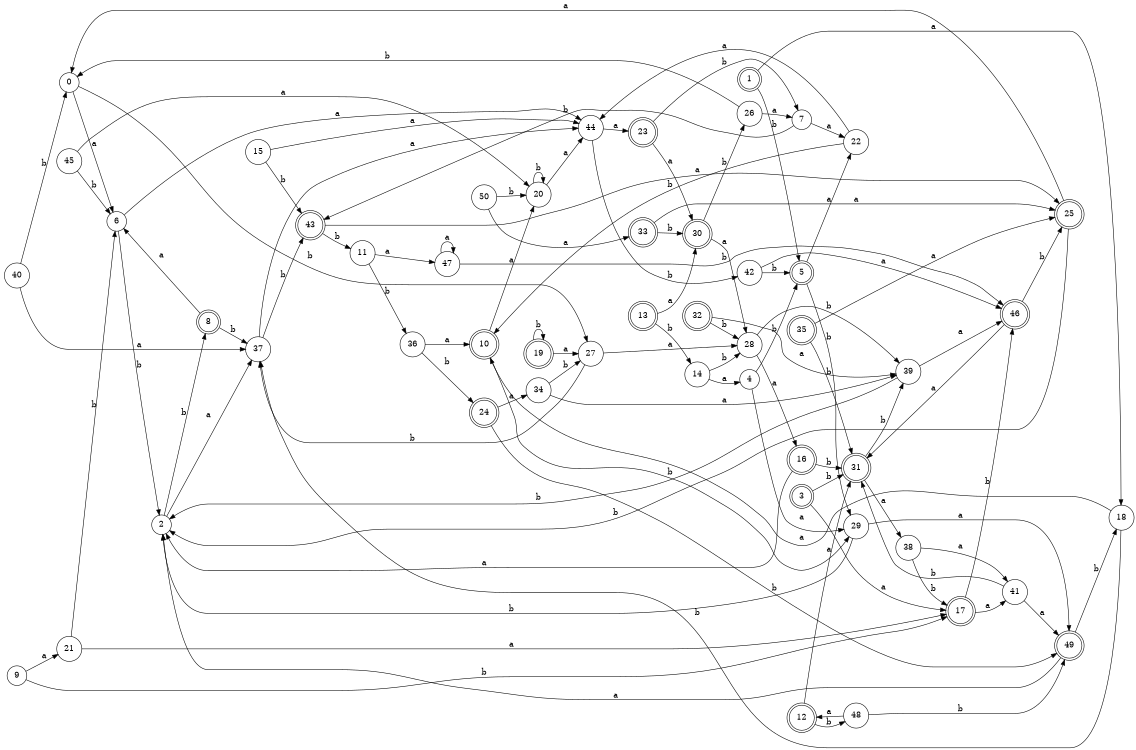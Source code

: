 digraph n41_6 {
__start0 [label="" shape="none"];

rankdir=LR;
size="8,5";

s0 [style="filled", color="black", fillcolor="white" shape="circle", label="0"];
s1 [style="rounded,filled", color="black", fillcolor="white" shape="doublecircle", label="1"];
s2 [style="filled", color="black", fillcolor="white" shape="circle", label="2"];
s3 [style="rounded,filled", color="black", fillcolor="white" shape="doublecircle", label="3"];
s4 [style="filled", color="black", fillcolor="white" shape="circle", label="4"];
s5 [style="rounded,filled", color="black", fillcolor="white" shape="doublecircle", label="5"];
s6 [style="filled", color="black", fillcolor="white" shape="circle", label="6"];
s7 [style="filled", color="black", fillcolor="white" shape="circle", label="7"];
s8 [style="rounded,filled", color="black", fillcolor="white" shape="doublecircle", label="8"];
s9 [style="filled", color="black", fillcolor="white" shape="circle", label="9"];
s10 [style="rounded,filled", color="black", fillcolor="white" shape="doublecircle", label="10"];
s11 [style="filled", color="black", fillcolor="white" shape="circle", label="11"];
s12 [style="rounded,filled", color="black", fillcolor="white" shape="doublecircle", label="12"];
s13 [style="rounded,filled", color="black", fillcolor="white" shape="doublecircle", label="13"];
s14 [style="filled", color="black", fillcolor="white" shape="circle", label="14"];
s15 [style="filled", color="black", fillcolor="white" shape="circle", label="15"];
s16 [style="rounded,filled", color="black", fillcolor="white" shape="doublecircle", label="16"];
s17 [style="rounded,filled", color="black", fillcolor="white" shape="doublecircle", label="17"];
s18 [style="filled", color="black", fillcolor="white" shape="circle", label="18"];
s19 [style="rounded,filled", color="black", fillcolor="white" shape="doublecircle", label="19"];
s20 [style="filled", color="black", fillcolor="white" shape="circle", label="20"];
s21 [style="filled", color="black", fillcolor="white" shape="circle", label="21"];
s22 [style="filled", color="black", fillcolor="white" shape="circle", label="22"];
s23 [style="rounded,filled", color="black", fillcolor="white" shape="doublecircle", label="23"];
s24 [style="rounded,filled", color="black", fillcolor="white" shape="doublecircle", label="24"];
s25 [style="rounded,filled", color="black", fillcolor="white" shape="doublecircle", label="25"];
s26 [style="filled", color="black", fillcolor="white" shape="circle", label="26"];
s27 [style="filled", color="black", fillcolor="white" shape="circle", label="27"];
s28 [style="filled", color="black", fillcolor="white" shape="circle", label="28"];
s29 [style="filled", color="black", fillcolor="white" shape="circle", label="29"];
s30 [style="rounded,filled", color="black", fillcolor="white" shape="doublecircle", label="30"];
s31 [style="rounded,filled", color="black", fillcolor="white" shape="doublecircle", label="31"];
s32 [style="rounded,filled", color="black", fillcolor="white" shape="doublecircle", label="32"];
s33 [style="rounded,filled", color="black", fillcolor="white" shape="doublecircle", label="33"];
s34 [style="filled", color="black", fillcolor="white" shape="circle", label="34"];
s35 [style="rounded,filled", color="black", fillcolor="white" shape="doublecircle", label="35"];
s36 [style="filled", color="black", fillcolor="white" shape="circle", label="36"];
s37 [style="filled", color="black", fillcolor="white" shape="circle", label="37"];
s38 [style="filled", color="black", fillcolor="white" shape="circle", label="38"];
s39 [style="filled", color="black", fillcolor="white" shape="circle", label="39"];
s40 [style="filled", color="black", fillcolor="white" shape="circle", label="40"];
s41 [style="filled", color="black", fillcolor="white" shape="circle", label="41"];
s42 [style="filled", color="black", fillcolor="white" shape="circle", label="42"];
s43 [style="rounded,filled", color="black", fillcolor="white" shape="doublecircle", label="43"];
s44 [style="filled", color="black", fillcolor="white" shape="circle", label="44"];
s45 [style="filled", color="black", fillcolor="white" shape="circle", label="45"];
s46 [style="rounded,filled", color="black", fillcolor="white" shape="doublecircle", label="46"];
s47 [style="filled", color="black", fillcolor="white" shape="circle", label="47"];
s48 [style="filled", color="black", fillcolor="white" shape="circle", label="48"];
s49 [style="rounded,filled", color="black", fillcolor="white" shape="doublecircle", label="49"];
s50 [style="filled", color="black", fillcolor="white" shape="circle", label="50"];
s0 -> s6 [label="a"];
s0 -> s27 [label="b"];
s1 -> s18 [label="a"];
s1 -> s5 [label="b"];
s2 -> s37 [label="a"];
s2 -> s8 [label="b"];
s3 -> s17 [label="a"];
s3 -> s31 [label="b"];
s4 -> s29 [label="a"];
s4 -> s5 [label="b"];
s5 -> s22 [label="a"];
s5 -> s29 [label="b"];
s6 -> s44 [label="a"];
s6 -> s2 [label="b"];
s7 -> s22 [label="a"];
s7 -> s43 [label="b"];
s8 -> s6 [label="a"];
s8 -> s37 [label="b"];
s9 -> s21 [label="a"];
s9 -> s17 [label="b"];
s10 -> s20 [label="a"];
s10 -> s29 [label="b"];
s11 -> s47 [label="a"];
s11 -> s36 [label="b"];
s12 -> s31 [label="a"];
s12 -> s48 [label="b"];
s13 -> s30 [label="a"];
s13 -> s14 [label="b"];
s14 -> s4 [label="a"];
s14 -> s28 [label="b"];
s15 -> s44 [label="a"];
s15 -> s43 [label="b"];
s16 -> s2 [label="a"];
s16 -> s31 [label="b"];
s17 -> s41 [label="a"];
s17 -> s46 [label="b"];
s18 -> s10 [label="a"];
s18 -> s37 [label="b"];
s19 -> s27 [label="a"];
s19 -> s19 [label="b"];
s20 -> s44 [label="a"];
s20 -> s20 [label="b"];
s21 -> s17 [label="a"];
s21 -> s6 [label="b"];
s22 -> s44 [label="a"];
s22 -> s10 [label="b"];
s23 -> s30 [label="a"];
s23 -> s7 [label="b"];
s24 -> s34 [label="a"];
s24 -> s49 [label="b"];
s25 -> s0 [label="a"];
s25 -> s2 [label="b"];
s26 -> s7 [label="a"];
s26 -> s0 [label="b"];
s27 -> s28 [label="a"];
s27 -> s37 [label="b"];
s28 -> s16 [label="a"];
s28 -> s39 [label="b"];
s29 -> s49 [label="a"];
s29 -> s2 [label="b"];
s30 -> s28 [label="a"];
s30 -> s26 [label="b"];
s31 -> s38 [label="a"];
s31 -> s39 [label="b"];
s32 -> s39 [label="a"];
s32 -> s28 [label="b"];
s33 -> s25 [label="a"];
s33 -> s30 [label="b"];
s34 -> s39 [label="a"];
s34 -> s27 [label="b"];
s35 -> s25 [label="a"];
s35 -> s31 [label="b"];
s36 -> s10 [label="a"];
s36 -> s24 [label="b"];
s37 -> s44 [label="a"];
s37 -> s43 [label="b"];
s38 -> s41 [label="a"];
s38 -> s17 [label="b"];
s39 -> s46 [label="a"];
s39 -> s2 [label="b"];
s40 -> s37 [label="a"];
s40 -> s0 [label="b"];
s41 -> s49 [label="a"];
s41 -> s31 [label="b"];
s42 -> s46 [label="a"];
s42 -> s5 [label="b"];
s43 -> s25 [label="a"];
s43 -> s11 [label="b"];
s44 -> s23 [label="a"];
s44 -> s42 [label="b"];
s45 -> s20 [label="a"];
s45 -> s6 [label="b"];
s46 -> s31 [label="a"];
s46 -> s25 [label="b"];
s47 -> s47 [label="a"];
s47 -> s46 [label="b"];
s48 -> s12 [label="a"];
s48 -> s49 [label="b"];
s49 -> s2 [label="a"];
s49 -> s18 [label="b"];
s50 -> s33 [label="a"];
s50 -> s20 [label="b"];

}